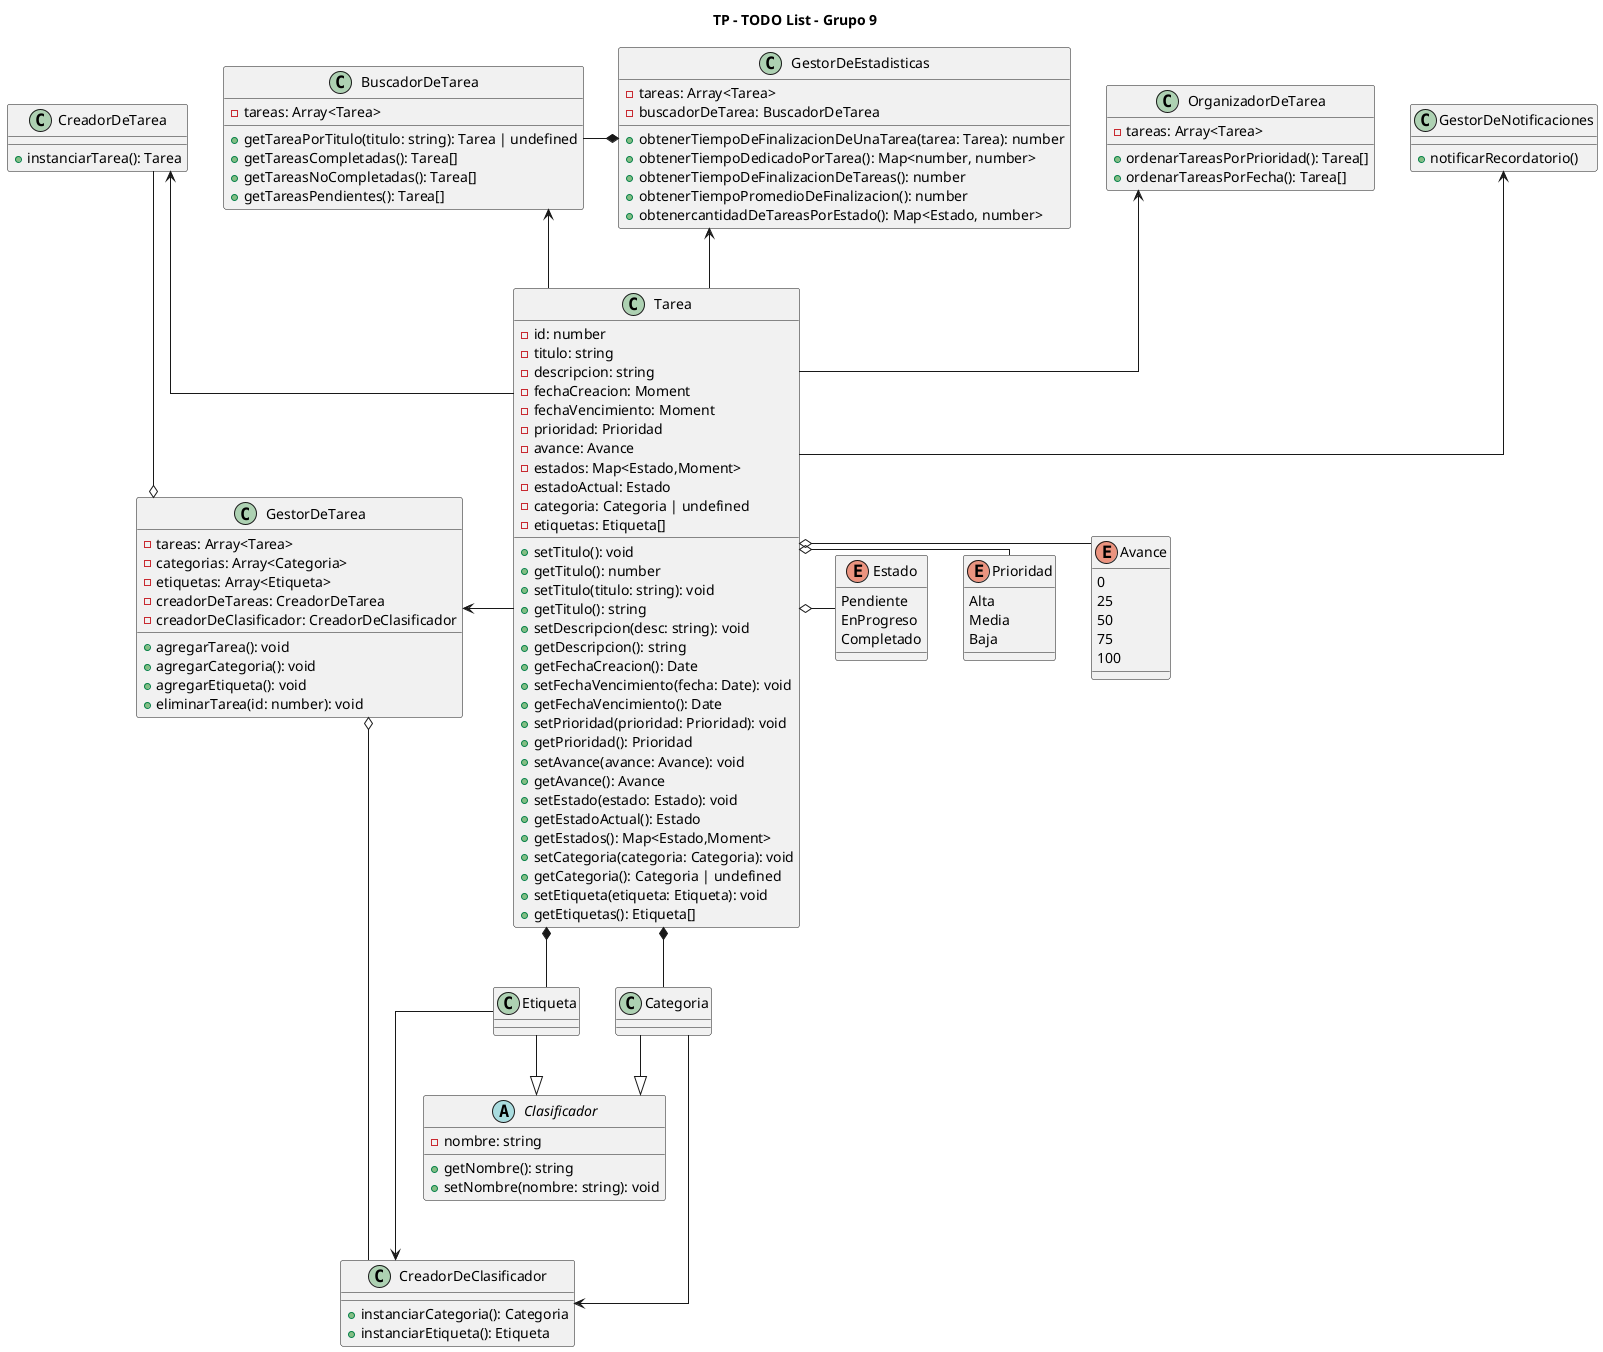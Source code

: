 @startuml ToDoList

title TP - TODO List - Grupo 9
skinparam lineType ortho

class Tarea{
   - id: number
   - titulo: string
   - descripcion: string
   - fechaCreacion: Moment
   - fechaVencimiento: Moment
   - prioridad: Prioridad
   - avance: Avance
   - estados: Map<Estado,Moment>
   - estadoActual: Estado
   - categoria: Categoria | undefined
   - etiquetas: Etiqueta[]
    
    + setTitulo(): void
    + getTitulo(): number
    + setTitulo(titulo: string): void
    + getTitulo(): string
    + setDescripcion(desc: string): void
    + getDescripcion(): string
    + getFechaCreacion(): Date
    + setFechaVencimiento(fecha: Date): void
    + getFechaVencimiento(): Date
    + setPrioridad(prioridad: Prioridad): void
    + getPrioridad(): Prioridad
    + setAvance(avance: Avance): void
    + getAvance(): Avance
    + setEstado(estado: Estado): void
    + getEstadoActual(): Estado
    + getEstados(): Map<Estado,Moment>
    + setCategoria(categoria: Categoria): void
    + getCategoria(): Categoria | undefined
    + setEtiqueta(etiqueta: Etiqueta): void
    + getEtiquetas(): Etiqueta[]
}

class CreadorDeTarea{
    + instanciarTarea(): Tarea
}

class GestorDeTarea{
    - tareas: Array<Tarea>
    - categorias: Array<Categoria>
    - etiquetas: Array<Etiqueta>
    - creadorDeTareas: CreadorDeTarea
    - creadorDeClasificador: CreadorDeClasificador

    + agregarTarea(): void
    + agregarCategoria(): void
    + agregarEtiqueta(): void
    + eliminarTarea(id: number): void
}

class BuscadorDeTarea{
    - tareas: Array<Tarea>

    + getTareaPorTitulo(titulo: string): Tarea | undefined
    + getTareasCompletadas(): Tarea[]
    + getTareasNoCompletadas(): Tarea[]
    + getTareasPendientes(): Tarea[]
}

class OrganizadorDeTarea{
    - tareas: Array<Tarea>

    + ordenarTareasPorPrioridad(): Tarea[]
    + ordenarTareasPorFecha(): Tarea[]
}

class GestorDeEstadisticas{
    - tareas: Array<Tarea>
    - buscadorDeTarea: BuscadorDeTarea

    + obtenerTiempoDeFinalizacionDeUnaTarea(tarea: Tarea): number
    + obtenerTiempoDedicadoPorTarea(): Map<number, number>
    + obtenerTiempoDeFinalizacionDeTareas(): number
    + obtenerTiempoPromedioDeFinalizacion(): number
    + obtenercantidadDeTareasPorEstado(): Map<Estado, number>
}

class GestorDeNotificaciones{
    + notificarRecordatorio()
}

abstract class Clasificador{
    - nombre: string

    + getNombre(): string
    + setNombre(nombre: string): void
}

class Categoria {}
class Etiqueta {}

class CreadorDeClasificador{
    + instanciarCategoria(): Categoria
    + instanciarEtiqueta(): Etiqueta
}

ENUM Estado{
    Pendiente
    EnProgreso
    Completado
}

ENUM Avance{
    0
    25
    50
    75
    100
}

ENUM Prioridad{
    Alta
    Media
    Baja
}

GestorDeEstadisticas <-- Tarea
GestorDeNotificaciones <-- Tarea
OrganizadorDeTarea <-- Tarea
BuscadorDeTarea <-- Tarea
CreadorDeTarea <-- Tarea
GestorDeTarea <-right- Tarea
GestorDeTarea o-up-CreadorDeTarea
GestorDeTarea o-- CreadorDeClasificador
Tarea *-- Categoria
Tarea *-- Etiqueta
Categoria --|> Clasificador
Etiqueta --|> Clasificador
Categoria --> CreadorDeClasificador
Etiqueta --> CreadorDeClasificador
Clasificador -[hidden]- CreadorDeClasificador
Tarea o-right- Estado
Tarea o-right- Avance
Tarea o-right- Prioridad
GestorDeEstadisticas *-left- BuscadorDeTarea
@enduml